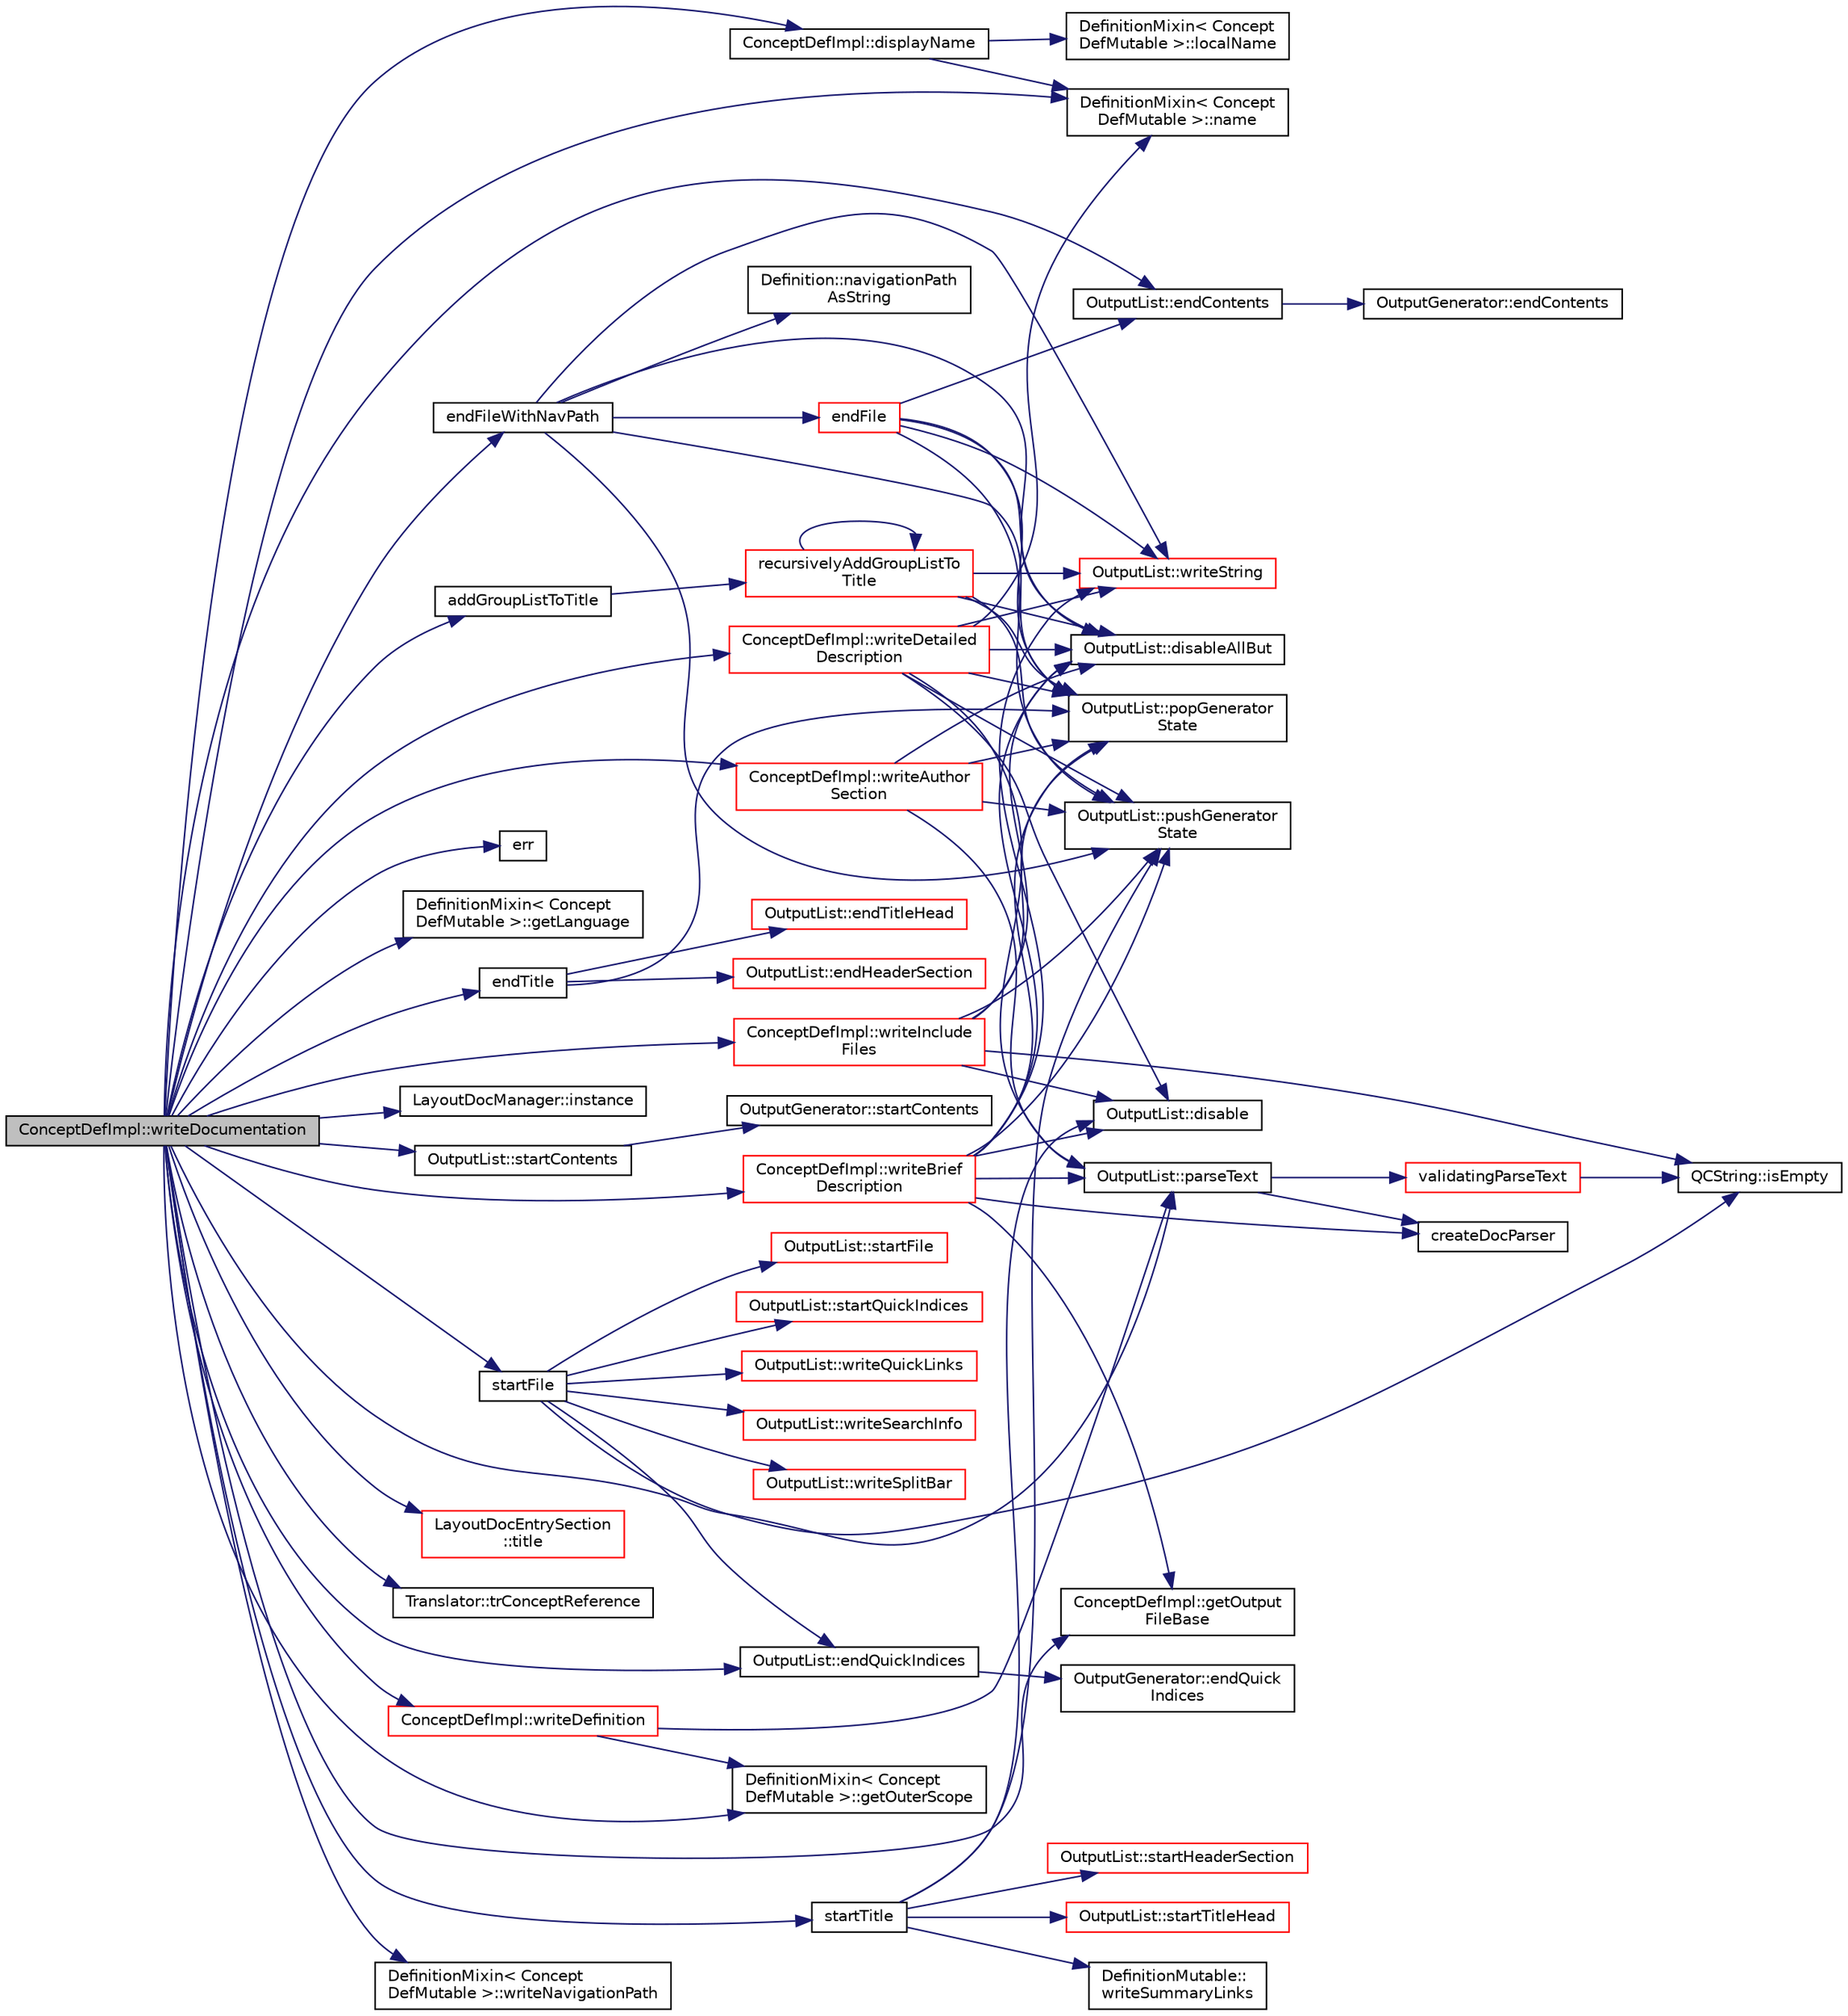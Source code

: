 digraph "ConceptDefImpl::writeDocumentation"
{
 // LATEX_PDF_SIZE
  edge [fontname="Helvetica",fontsize="10",labelfontname="Helvetica",labelfontsize="10"];
  node [fontname="Helvetica",fontsize="10",shape=record];
  rankdir="LR";
  Node1 [label="ConceptDefImpl::writeDocumentation",height=0.2,width=0.4,color="black", fillcolor="grey75", style="filled", fontcolor="black",tooltip=" "];
  Node1 -> Node2 [color="midnightblue",fontsize="10",style="solid"];
  Node2 [label="addGroupListToTitle",height=0.2,width=0.4,color="black", fillcolor="white", style="filled",URL="$util_8cpp.html#a6c4285f255bbb17f7c3d308d222334cf",tooltip=" "];
  Node2 -> Node3 [color="midnightblue",fontsize="10",style="solid"];
  Node3 [label="recursivelyAddGroupListTo\lTitle",height=0.2,width=0.4,color="red", fillcolor="white", style="filled",URL="$util_8cpp.html#a2ea5702871b208636e8c428ac04f3ef1",tooltip=" "];
  Node3 -> Node4 [color="midnightblue",fontsize="10",style="solid"];
  Node4 [label="OutputList::disableAllBut",height=0.2,width=0.4,color="black", fillcolor="white", style="filled",URL="$classOutputList.html#a73f9be626eea01f1ccd1b446dcf2c003",tooltip=" "];
  Node3 -> Node9 [color="midnightblue",fontsize="10",style="solid"];
  Node9 [label="OutputList::popGenerator\lState",height=0.2,width=0.4,color="black", fillcolor="white", style="filled",URL="$classOutputList.html#a94eb1af2ea07425ef1faa539d24adcf8",tooltip=" "];
  Node3 -> Node10 [color="midnightblue",fontsize="10",style="solid"];
  Node10 [label="OutputList::pushGenerator\lState",height=0.2,width=0.4,color="black", fillcolor="white", style="filled",URL="$classOutputList.html#a885957a64f7d87aefb663c4ec903188f",tooltip=" "];
  Node3 -> Node3 [color="midnightblue",fontsize="10",style="solid"];
  Node3 -> Node13 [color="midnightblue",fontsize="10",style="solid"];
  Node13 [label="OutputList::writeString",height=0.2,width=0.4,color="red", fillcolor="white", style="filled",URL="$classOutputList.html#a07cac8a8981da35314f77d8f3edb7f76",tooltip=" "];
  Node1 -> Node15 [color="midnightblue",fontsize="10",style="solid"];
  Node15 [label="ConceptDefImpl::displayName",height=0.2,width=0.4,color="black", fillcolor="white", style="filled",URL="$classConceptDefImpl.html#a20913a47f8af102c05d758f8fff4c516",tooltip=" "];
  Node15 -> Node16 [color="midnightblue",fontsize="10",style="solid"];
  Node16 [label="DefinitionMixin\< Concept\lDefMutable \>::localName",height=0.2,width=0.4,color="black", fillcolor="white", style="filled",URL="$classDefinitionMixin.html#a5668769c43090fa8250f56b90ed963b4",tooltip=" "];
  Node15 -> Node17 [color="midnightblue",fontsize="10",style="solid"];
  Node17 [label="DefinitionMixin\< Concept\lDefMutable \>::name",height=0.2,width=0.4,color="black", fillcolor="white", style="filled",URL="$classDefinitionMixin.html#a03a95195d1616701c67a11d38b2b22bf",tooltip=" "];
  Node1 -> Node18 [color="midnightblue",fontsize="10",style="solid"];
  Node18 [label="OutputList::endContents",height=0.2,width=0.4,color="black", fillcolor="white", style="filled",URL="$classOutputList.html#a317bae5a753eac709cf776b2ec2fb732",tooltip=" "];
  Node18 -> Node19 [color="midnightblue",fontsize="10",style="solid"];
  Node19 [label="OutputGenerator::endContents",height=0.2,width=0.4,color="black", fillcolor="white", style="filled",URL="$classOutputGenerator.html#a62d0b8915ba8cbae0e0703794bcae68a",tooltip=" "];
  Node1 -> Node20 [color="midnightblue",fontsize="10",style="solid"];
  Node20 [label="endFileWithNavPath",height=0.2,width=0.4,color="black", fillcolor="white", style="filled",URL="$index_8cpp.html#a3a6f41d0d5830a4a3b23647eb4c2bc59",tooltip=" "];
  Node20 -> Node4 [color="midnightblue",fontsize="10",style="solid"];
  Node20 -> Node21 [color="midnightblue",fontsize="10",style="solid"];
  Node21 [label="endFile",height=0.2,width=0.4,color="red", fillcolor="white", style="filled",URL="$index_8cpp.html#a0f65138605aced4e557cefaebba93625",tooltip=" "];
  Node21 -> Node4 [color="midnightblue",fontsize="10",style="solid"];
  Node21 -> Node18 [color="midnightblue",fontsize="10",style="solid"];
  Node21 -> Node9 [color="midnightblue",fontsize="10",style="solid"];
  Node21 -> Node10 [color="midnightblue",fontsize="10",style="solid"];
  Node21 -> Node13 [color="midnightblue",fontsize="10",style="solid"];
  Node20 -> Node26 [color="midnightblue",fontsize="10",style="solid"];
  Node26 [label="Definition::navigationPath\lAsString",height=0.2,width=0.4,color="black", fillcolor="white", style="filled",URL="$classDefinition.html#a31bb3c80373d0edcdf798a20c85e55fa",tooltip=" "];
  Node20 -> Node9 [color="midnightblue",fontsize="10",style="solid"];
  Node20 -> Node10 [color="midnightblue",fontsize="10",style="solid"];
  Node20 -> Node13 [color="midnightblue",fontsize="10",style="solid"];
  Node1 -> Node27 [color="midnightblue",fontsize="10",style="solid"];
  Node27 [label="OutputList::endQuickIndices",height=0.2,width=0.4,color="black", fillcolor="white", style="filled",URL="$classOutputList.html#ab1da800b31634af3c518bfa8c0b8323b",tooltip=" "];
  Node27 -> Node28 [color="midnightblue",fontsize="10",style="solid"];
  Node28 [label="OutputGenerator::endQuick\lIndices",height=0.2,width=0.4,color="black", fillcolor="white", style="filled",URL="$classOutputGenerator.html#ac772c3fa9b9fb938598b67b8251a1787",tooltip=" "];
  Node1 -> Node29 [color="midnightblue",fontsize="10",style="solid"];
  Node29 [label="endTitle",height=0.2,width=0.4,color="black", fillcolor="white", style="filled",URL="$index_8cpp.html#a289057be7abaa91df92db8ac5160aa79",tooltip=" "];
  Node29 -> Node30 [color="midnightblue",fontsize="10",style="solid"];
  Node30 [label="OutputList::endHeaderSection",height=0.2,width=0.4,color="red", fillcolor="white", style="filled",URL="$classOutputList.html#a327fd876b42a81d55c668042dc3104d7",tooltip=" "];
  Node29 -> Node32 [color="midnightblue",fontsize="10",style="solid"];
  Node32 [label="OutputList::endTitleHead",height=0.2,width=0.4,color="red", fillcolor="white", style="filled",URL="$classOutputList.html#a0d24b8d36374b773ce723e4b3ae650e7",tooltip=" "];
  Node29 -> Node9 [color="midnightblue",fontsize="10",style="solid"];
  Node1 -> Node34 [color="midnightblue",fontsize="10",style="solid"];
  Node34 [label="err",height=0.2,width=0.4,color="black", fillcolor="white", style="filled",URL="$message_8cpp.html#aede5746344fdce99647541101eaa7f06",tooltip=" "];
  Node1 -> Node35 [color="midnightblue",fontsize="10",style="solid"];
  Node35 [label="DefinitionMixin\< Concept\lDefMutable \>::getLanguage",height=0.2,width=0.4,color="black", fillcolor="white", style="filled",URL="$classDefinitionMixin.html#a2ec39daf3ce8b2fcbeb38da43e840397",tooltip=" "];
  Node1 -> Node36 [color="midnightblue",fontsize="10",style="solid"];
  Node36 [label="DefinitionMixin\< Concept\lDefMutable \>::getOuterScope",height=0.2,width=0.4,color="black", fillcolor="white", style="filled",URL="$classDefinitionMixin.html#a0fbdf01fda216bc5dee1d21589b6b48e",tooltip=" "];
  Node1 -> Node37 [color="midnightblue",fontsize="10",style="solid"];
  Node37 [label="ConceptDefImpl::getOutput\lFileBase",height=0.2,width=0.4,color="black", fillcolor="white", style="filled",URL="$classConceptDefImpl.html#a3c68bb36c0631ca5c2d7a61c7c56dd76",tooltip=" "];
  Node1 -> Node38 [color="midnightblue",fontsize="10",style="solid"];
  Node38 [label="LayoutDocManager::instance",height=0.2,width=0.4,color="black", fillcolor="white", style="filled",URL="$classLayoutDocManager.html#a87bc2288833b8769bd03e47c58fbba6a",tooltip=" "];
  Node1 -> Node17 [color="midnightblue",fontsize="10",style="solid"];
  Node1 -> Node39 [color="midnightblue",fontsize="10",style="solid"];
  Node39 [label="OutputList::parseText",height=0.2,width=0.4,color="black", fillcolor="white", style="filled",URL="$classOutputList.html#adfdcf2ba925f05be8beb8cf43deb168a",tooltip=" "];
  Node39 -> Node40 [color="midnightblue",fontsize="10",style="solid"];
  Node40 [label="createDocParser",height=0.2,width=0.4,color="black", fillcolor="white", style="filled",URL="$docparser_8cpp.html#a00e008a1b49a5878df53ac31ac3e354d",tooltip=" "];
  Node39 -> Node41 [color="midnightblue",fontsize="10",style="solid"];
  Node41 [label="validatingParseText",height=0.2,width=0.4,color="red", fillcolor="white", style="filled",URL="$docparser_8cpp.html#addfb341b6f73a94030c64eb1ce59351d",tooltip=" "];
  Node41 -> Node47 [color="midnightblue",fontsize="10",style="solid"];
  Node47 [label="QCString::isEmpty",height=0.2,width=0.4,color="black", fillcolor="white", style="filled",URL="$classQCString.html#a621c4090d69ad7d05ef8e5234376c3d8",tooltip=" "];
  Node1 -> Node70 [color="midnightblue",fontsize="10",style="solid"];
  Node70 [label="OutputList::startContents",height=0.2,width=0.4,color="black", fillcolor="white", style="filled",URL="$classOutputList.html#ac891ad4a7081e1ab9d42a637596111db",tooltip=" "];
  Node70 -> Node71 [color="midnightblue",fontsize="10",style="solid"];
  Node71 [label="OutputGenerator::startContents",height=0.2,width=0.4,color="black", fillcolor="white", style="filled",URL="$classOutputGenerator.html#a21231e6bba1594e5327e8e150e39355c",tooltip=" "];
  Node1 -> Node72 [color="midnightblue",fontsize="10",style="solid"];
  Node72 [label="startFile",height=0.2,width=0.4,color="black", fillcolor="white", style="filled",URL="$index_8cpp.html#a2aa525be67f0dfb3cad594d950dd8b32",tooltip=" "];
  Node72 -> Node27 [color="midnightblue",fontsize="10",style="solid"];
  Node72 -> Node47 [color="midnightblue",fontsize="10",style="solid"];
  Node72 -> Node73 [color="midnightblue",fontsize="10",style="solid"];
  Node73 [label="OutputList::startFile",height=0.2,width=0.4,color="red", fillcolor="white", style="filled",URL="$classOutputList.html#a039bad7958749fee71e01cd8d1196dd6",tooltip=" "];
  Node72 -> Node75 [color="midnightblue",fontsize="10",style="solid"];
  Node75 [label="OutputList::startQuickIndices",height=0.2,width=0.4,color="red", fillcolor="white", style="filled",URL="$classOutputList.html#a74849c1452e8884292ed85bf7c22f2bc",tooltip=" "];
  Node72 -> Node77 [color="midnightblue",fontsize="10",style="solid"];
  Node77 [label="OutputList::writeQuickLinks",height=0.2,width=0.4,color="red", fillcolor="white", style="filled",URL="$classOutputList.html#a659a8933c37116e3ab9765167ceb075a",tooltip=" "];
  Node72 -> Node79 [color="midnightblue",fontsize="10",style="solid"];
  Node79 [label="OutputList::writeSearchInfo",height=0.2,width=0.4,color="red", fillcolor="white", style="filled",URL="$classOutputList.html#a0b776a7ac371d841b15862b074ddd97f",tooltip=" "];
  Node72 -> Node81 [color="midnightblue",fontsize="10",style="solid"];
  Node81 [label="OutputList::writeSplitBar",height=0.2,width=0.4,color="red", fillcolor="white", style="filled",URL="$classOutputList.html#a273fd8da2ee6aaa96508979a57ad1b9f",tooltip=" "];
  Node1 -> Node83 [color="midnightblue",fontsize="10",style="solid"];
  Node83 [label="startTitle",height=0.2,width=0.4,color="black", fillcolor="white", style="filled",URL="$index_8cpp.html#a0ba684cbe3b0eb9eec5629f9618f06e4",tooltip=" "];
  Node83 -> Node84 [color="midnightblue",fontsize="10",style="solid"];
  Node84 [label="OutputList::disable",height=0.2,width=0.4,color="black", fillcolor="white", style="filled",URL="$classOutputList.html#a22f8c17b8c14518aa55f8af3c2abab0f",tooltip=" "];
  Node83 -> Node10 [color="midnightblue",fontsize="10",style="solid"];
  Node83 -> Node85 [color="midnightblue",fontsize="10",style="solid"];
  Node85 [label="OutputList::startHeaderSection",height=0.2,width=0.4,color="red", fillcolor="white", style="filled",URL="$classOutputList.html#a545dcbbbcdf8aac24e32df2abe0ea22d",tooltip=" "];
  Node83 -> Node87 [color="midnightblue",fontsize="10",style="solid"];
  Node87 [label="OutputList::startTitleHead",height=0.2,width=0.4,color="red", fillcolor="white", style="filled",URL="$classOutputList.html#a218206d83bfa847f783bf2d2346caac6",tooltip=" "];
  Node83 -> Node89 [color="midnightblue",fontsize="10",style="solid"];
  Node89 [label="DefinitionMutable::\lwriteSummaryLinks",height=0.2,width=0.4,color="black", fillcolor="white", style="filled",URL="$classDefinitionMutable.html#a62634de56f13bd4bd8e90707368fc8d7",tooltip=" "];
  Node1 -> Node90 [color="midnightblue",fontsize="10",style="solid"];
  Node90 [label="LayoutDocEntrySection\l::title",height=0.2,width=0.4,color="red", fillcolor="white", style="filled",URL="$structLayoutDocEntrySection.html#a363185aa61931f8aa77b4a6c71b6c62b",tooltip=" "];
  Node1 -> Node101 [color="midnightblue",fontsize="10",style="solid"];
  Node101 [label="Translator::trConceptReference",height=0.2,width=0.4,color="black", fillcolor="white", style="filled",URL="$classTranslator.html#ab8de1d3cbb5c0aec8e81c5aace559f40",tooltip=" "];
  Node1 -> Node102 [color="midnightblue",fontsize="10",style="solid"];
  Node102 [label="ConceptDefImpl::writeAuthor\lSection",height=0.2,width=0.4,color="red", fillcolor="white", style="filled",URL="$classConceptDefImpl.html#aec94d27ae7459f75e56fd19c2653b1a7",tooltip=" "];
  Node102 -> Node4 [color="midnightblue",fontsize="10",style="solid"];
  Node102 -> Node39 [color="midnightblue",fontsize="10",style="solid"];
  Node102 -> Node9 [color="midnightblue",fontsize="10",style="solid"];
  Node102 -> Node10 [color="midnightblue",fontsize="10",style="solid"];
  Node1 -> Node109 [color="midnightblue",fontsize="10",style="solid"];
  Node109 [label="ConceptDefImpl::writeBrief\lDescription",height=0.2,width=0.4,color="red", fillcolor="white", style="filled",URL="$classConceptDefImpl.html#a5e4ee157b195e01006571421e974e6ae",tooltip=" "];
  Node109 -> Node40 [color="midnightblue",fontsize="10",style="solid"];
  Node109 -> Node84 [color="midnightblue",fontsize="10",style="solid"];
  Node109 -> Node4 [color="midnightblue",fontsize="10",style="solid"];
  Node109 -> Node37 [color="midnightblue",fontsize="10",style="solid"];
  Node109 -> Node39 [color="midnightblue",fontsize="10",style="solid"];
  Node109 -> Node9 [color="midnightblue",fontsize="10",style="solid"];
  Node109 -> Node10 [color="midnightblue",fontsize="10",style="solid"];
  Node109 -> Node13 [color="midnightblue",fontsize="10",style="solid"];
  Node1 -> Node212 [color="midnightblue",fontsize="10",style="solid"];
  Node212 [label="ConceptDefImpl::writeDefinition",height=0.2,width=0.4,color="red", fillcolor="white", style="filled",URL="$classConceptDefImpl.html#aaa81776b056239d1cf7f84632a3eb5ae",tooltip=" "];
  Node212 -> Node36 [color="midnightblue",fontsize="10",style="solid"];
  Node212 -> Node39 [color="midnightblue",fontsize="10",style="solid"];
  Node1 -> Node221 [color="midnightblue",fontsize="10",style="solid"];
  Node221 [label="ConceptDefImpl::writeDetailed\lDescription",height=0.2,width=0.4,color="red", fillcolor="white", style="filled",URL="$classConceptDefImpl.html#a723d6e54b5897589bf4c923d080ea7f5",tooltip=" "];
  Node221 -> Node84 [color="midnightblue",fontsize="10",style="solid"];
  Node221 -> Node4 [color="midnightblue",fontsize="10",style="solid"];
  Node221 -> Node17 [color="midnightblue",fontsize="10",style="solid"];
  Node221 -> Node39 [color="midnightblue",fontsize="10",style="solid"];
  Node221 -> Node9 [color="midnightblue",fontsize="10",style="solid"];
  Node221 -> Node10 [color="midnightblue",fontsize="10",style="solid"];
  Node221 -> Node13 [color="midnightblue",fontsize="10",style="solid"];
  Node1 -> Node234 [color="midnightblue",fontsize="10",style="solid"];
  Node234 [label="ConceptDefImpl::writeInclude\lFiles",height=0.2,width=0.4,color="red", fillcolor="white", style="filled",URL="$classConceptDefImpl.html#a13b863cddb2d53345fcc53835249bad9",tooltip=" "];
  Node234 -> Node84 [color="midnightblue",fontsize="10",style="solid"];
  Node234 -> Node4 [color="midnightblue",fontsize="10",style="solid"];
  Node234 -> Node47 [color="midnightblue",fontsize="10",style="solid"];
  Node234 -> Node9 [color="midnightblue",fontsize="10",style="solid"];
  Node234 -> Node10 [color="midnightblue",fontsize="10",style="solid"];
  Node1 -> Node241 [color="midnightblue",fontsize="10",style="solid"];
  Node241 [label="DefinitionMixin\< Concept\lDefMutable \>::writeNavigationPath",height=0.2,width=0.4,color="black", fillcolor="white", style="filled",URL="$classDefinitionMixin.html#a4836d2a081610869ff5956b11ae9765f",tooltip=" "];
}
